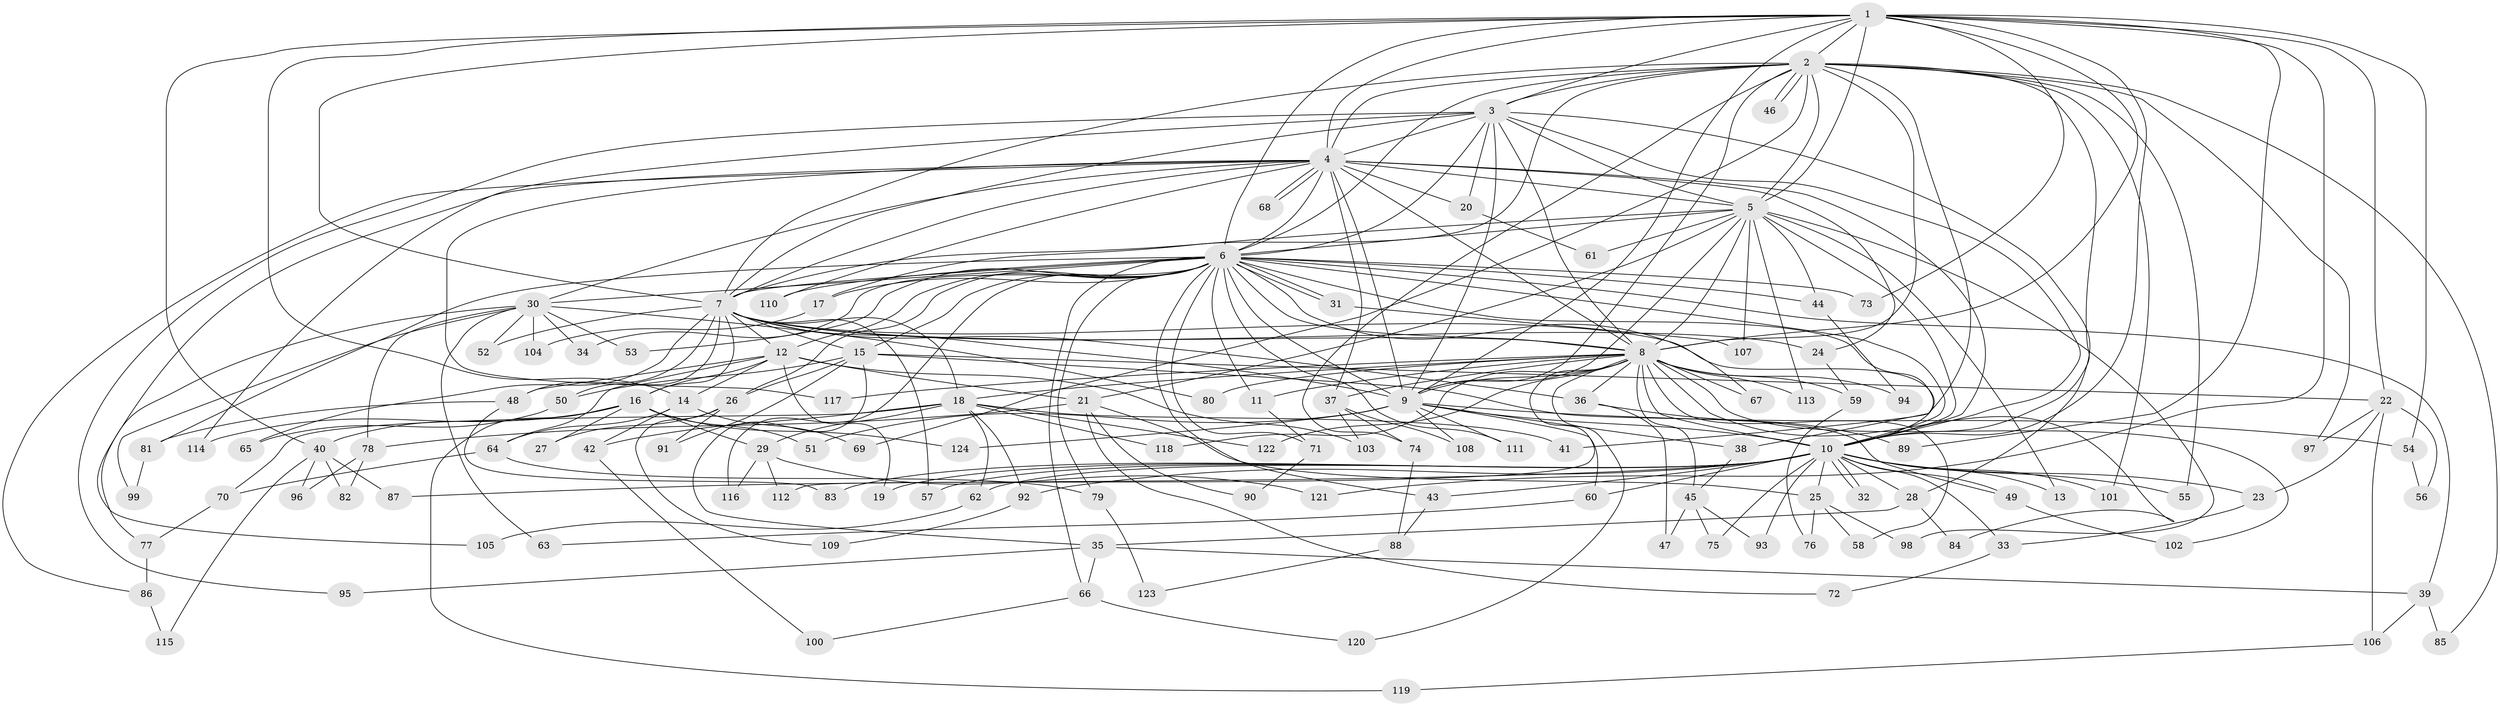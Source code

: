 // Generated by graph-tools (version 1.1) at 2025/49/03/09/25 03:49:40]
// undirected, 124 vertices, 273 edges
graph export_dot {
graph [start="1"]
  node [color=gray90,style=filled];
  1;
  2;
  3;
  4;
  5;
  6;
  7;
  8;
  9;
  10;
  11;
  12;
  13;
  14;
  15;
  16;
  17;
  18;
  19;
  20;
  21;
  22;
  23;
  24;
  25;
  26;
  27;
  28;
  29;
  30;
  31;
  32;
  33;
  34;
  35;
  36;
  37;
  38;
  39;
  40;
  41;
  42;
  43;
  44;
  45;
  46;
  47;
  48;
  49;
  50;
  51;
  52;
  53;
  54;
  55;
  56;
  57;
  58;
  59;
  60;
  61;
  62;
  63;
  64;
  65;
  66;
  67;
  68;
  69;
  70;
  71;
  72;
  73;
  74;
  75;
  76;
  77;
  78;
  79;
  80;
  81;
  82;
  83;
  84;
  85;
  86;
  87;
  88;
  89;
  90;
  91;
  92;
  93;
  94;
  95;
  96;
  97;
  98;
  99;
  100;
  101;
  102;
  103;
  104;
  105;
  106;
  107;
  108;
  109;
  110;
  111;
  112;
  113;
  114;
  115;
  116;
  117;
  118;
  119;
  120;
  121;
  122;
  123;
  124;
  1 -- 2;
  1 -- 3;
  1 -- 4;
  1 -- 5;
  1 -- 6;
  1 -- 7;
  1 -- 8;
  1 -- 9;
  1 -- 10;
  1 -- 14;
  1 -- 22;
  1 -- 40;
  1 -- 54;
  1 -- 73;
  1 -- 89;
  1 -- 121;
  2 -- 3;
  2 -- 4;
  2 -- 5;
  2 -- 6;
  2 -- 7;
  2 -- 8;
  2 -- 9;
  2 -- 10;
  2 -- 17;
  2 -- 41;
  2 -- 46;
  2 -- 46;
  2 -- 55;
  2 -- 69;
  2 -- 74;
  2 -- 85;
  2 -- 97;
  2 -- 101;
  3 -- 4;
  3 -- 5;
  3 -- 6;
  3 -- 7;
  3 -- 8;
  3 -- 9;
  3 -- 10;
  3 -- 20;
  3 -- 28;
  3 -- 95;
  3 -- 114;
  4 -- 5;
  4 -- 6;
  4 -- 7;
  4 -- 8;
  4 -- 9;
  4 -- 10;
  4 -- 20;
  4 -- 24;
  4 -- 30;
  4 -- 37;
  4 -- 68;
  4 -- 68;
  4 -- 86;
  4 -- 105;
  4 -- 110;
  4 -- 117;
  5 -- 6;
  5 -- 7;
  5 -- 8;
  5 -- 9;
  5 -- 10;
  5 -- 13;
  5 -- 21;
  5 -- 44;
  5 -- 61;
  5 -- 98;
  5 -- 107;
  5 -- 113;
  6 -- 7;
  6 -- 8;
  6 -- 9;
  6 -- 10;
  6 -- 11;
  6 -- 12;
  6 -- 15;
  6 -- 17;
  6 -- 26;
  6 -- 30;
  6 -- 31;
  6 -- 31;
  6 -- 34;
  6 -- 38;
  6 -- 39;
  6 -- 43;
  6 -- 44;
  6 -- 53;
  6 -- 66;
  6 -- 67;
  6 -- 71;
  6 -- 73;
  6 -- 79;
  6 -- 81;
  6 -- 110;
  6 -- 111;
  6 -- 116;
  7 -- 8;
  7 -- 9;
  7 -- 10;
  7 -- 12;
  7 -- 15;
  7 -- 16;
  7 -- 18;
  7 -- 24;
  7 -- 36;
  7 -- 48;
  7 -- 50;
  7 -- 52;
  7 -- 57;
  7 -- 65;
  8 -- 9;
  8 -- 10;
  8 -- 11;
  8 -- 18;
  8 -- 36;
  8 -- 37;
  8 -- 45;
  8 -- 58;
  8 -- 59;
  8 -- 67;
  8 -- 80;
  8 -- 84;
  8 -- 94;
  8 -- 102;
  8 -- 112;
  8 -- 113;
  8 -- 117;
  8 -- 118;
  8 -- 120;
  8 -- 122;
  9 -- 10;
  9 -- 38;
  9 -- 51;
  9 -- 54;
  9 -- 60;
  9 -- 108;
  9 -- 111;
  9 -- 124;
  10 -- 13;
  10 -- 19;
  10 -- 23;
  10 -- 25;
  10 -- 28;
  10 -- 32;
  10 -- 32;
  10 -- 33;
  10 -- 43;
  10 -- 49;
  10 -- 55;
  10 -- 57;
  10 -- 60;
  10 -- 62;
  10 -- 75;
  10 -- 83;
  10 -- 87;
  10 -- 92;
  10 -- 93;
  10 -- 101;
  11 -- 71;
  12 -- 14;
  12 -- 16;
  12 -- 19;
  12 -- 21;
  12 -- 48;
  12 -- 64;
  12 -- 103;
  14 -- 42;
  14 -- 64;
  14 -- 69;
  15 -- 22;
  15 -- 26;
  15 -- 35;
  15 -- 49;
  15 -- 50;
  15 -- 91;
  16 -- 27;
  16 -- 29;
  16 -- 40;
  16 -- 51;
  16 -- 114;
  16 -- 119;
  16 -- 124;
  17 -- 104;
  18 -- 29;
  18 -- 41;
  18 -- 42;
  18 -- 62;
  18 -- 70;
  18 -- 92;
  18 -- 118;
  18 -- 122;
  20 -- 61;
  21 -- 25;
  21 -- 72;
  21 -- 78;
  21 -- 90;
  22 -- 23;
  22 -- 56;
  22 -- 97;
  22 -- 106;
  23 -- 33;
  24 -- 59;
  25 -- 58;
  25 -- 76;
  25 -- 98;
  26 -- 27;
  26 -- 91;
  26 -- 109;
  28 -- 35;
  28 -- 84;
  29 -- 112;
  29 -- 116;
  29 -- 121;
  30 -- 34;
  30 -- 52;
  30 -- 53;
  30 -- 63;
  30 -- 77;
  30 -- 78;
  30 -- 80;
  30 -- 99;
  30 -- 104;
  31 -- 107;
  33 -- 72;
  35 -- 39;
  35 -- 66;
  35 -- 95;
  36 -- 47;
  36 -- 89;
  37 -- 74;
  37 -- 103;
  37 -- 108;
  38 -- 45;
  39 -- 85;
  39 -- 106;
  40 -- 82;
  40 -- 87;
  40 -- 96;
  40 -- 115;
  42 -- 100;
  43 -- 88;
  44 -- 94;
  45 -- 47;
  45 -- 75;
  45 -- 93;
  48 -- 81;
  48 -- 83;
  49 -- 102;
  50 -- 65;
  54 -- 56;
  59 -- 76;
  60 -- 63;
  62 -- 105;
  64 -- 70;
  64 -- 79;
  66 -- 100;
  66 -- 120;
  70 -- 77;
  71 -- 90;
  74 -- 88;
  77 -- 86;
  78 -- 82;
  78 -- 96;
  79 -- 123;
  81 -- 99;
  86 -- 115;
  88 -- 123;
  92 -- 109;
  106 -- 119;
}

